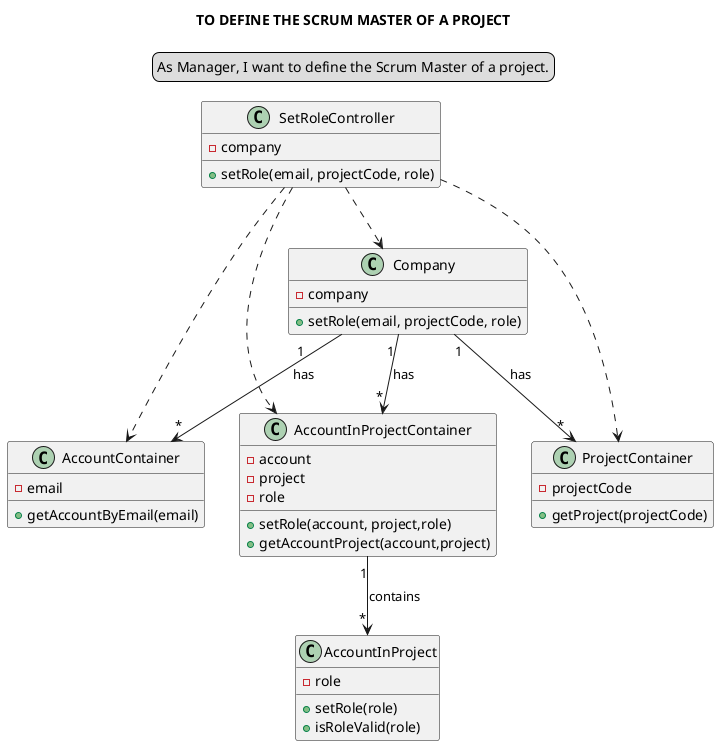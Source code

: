 @startuml

skinparam sequenceMessageAlign center
title TO DEFINE THE SCRUM MASTER OF A PROJECT
legend top
As Manager, I want to define the Scrum Master of a project.
end legend

class SetRoleController {
-company
+setRole(email, projectCode, role)
}

class Company {
-company
+setRole(email, projectCode, role)
}

class AccountContainer {
-email
+getAccountByEmail(email)

}

class ProjectContainer{
-projectCode
+getProject(projectCode)
}

class AccountInProjectContainer{
-account
-project
-role
+setRole(account, project,role)
+getAccountProject(account,project)
}

class AccountInProject{
-role
+setRole(role)
+isRoleValid(role)
}


SetRoleController ..> Company
Company "1       " --> "*"AccountContainer: has
Company "1"--> "        *"ProjectContainer: has
Company "1 "-->"*" AccountInProjectContainer: has
AccountInProjectContainer "    1"--> "   *"AccountInProject: contains

SetRoleController ..> AccountContainer
SetRoleController ..> ProjectContainer
SetRoleController ..> AccountInProjectContainer


@enduml